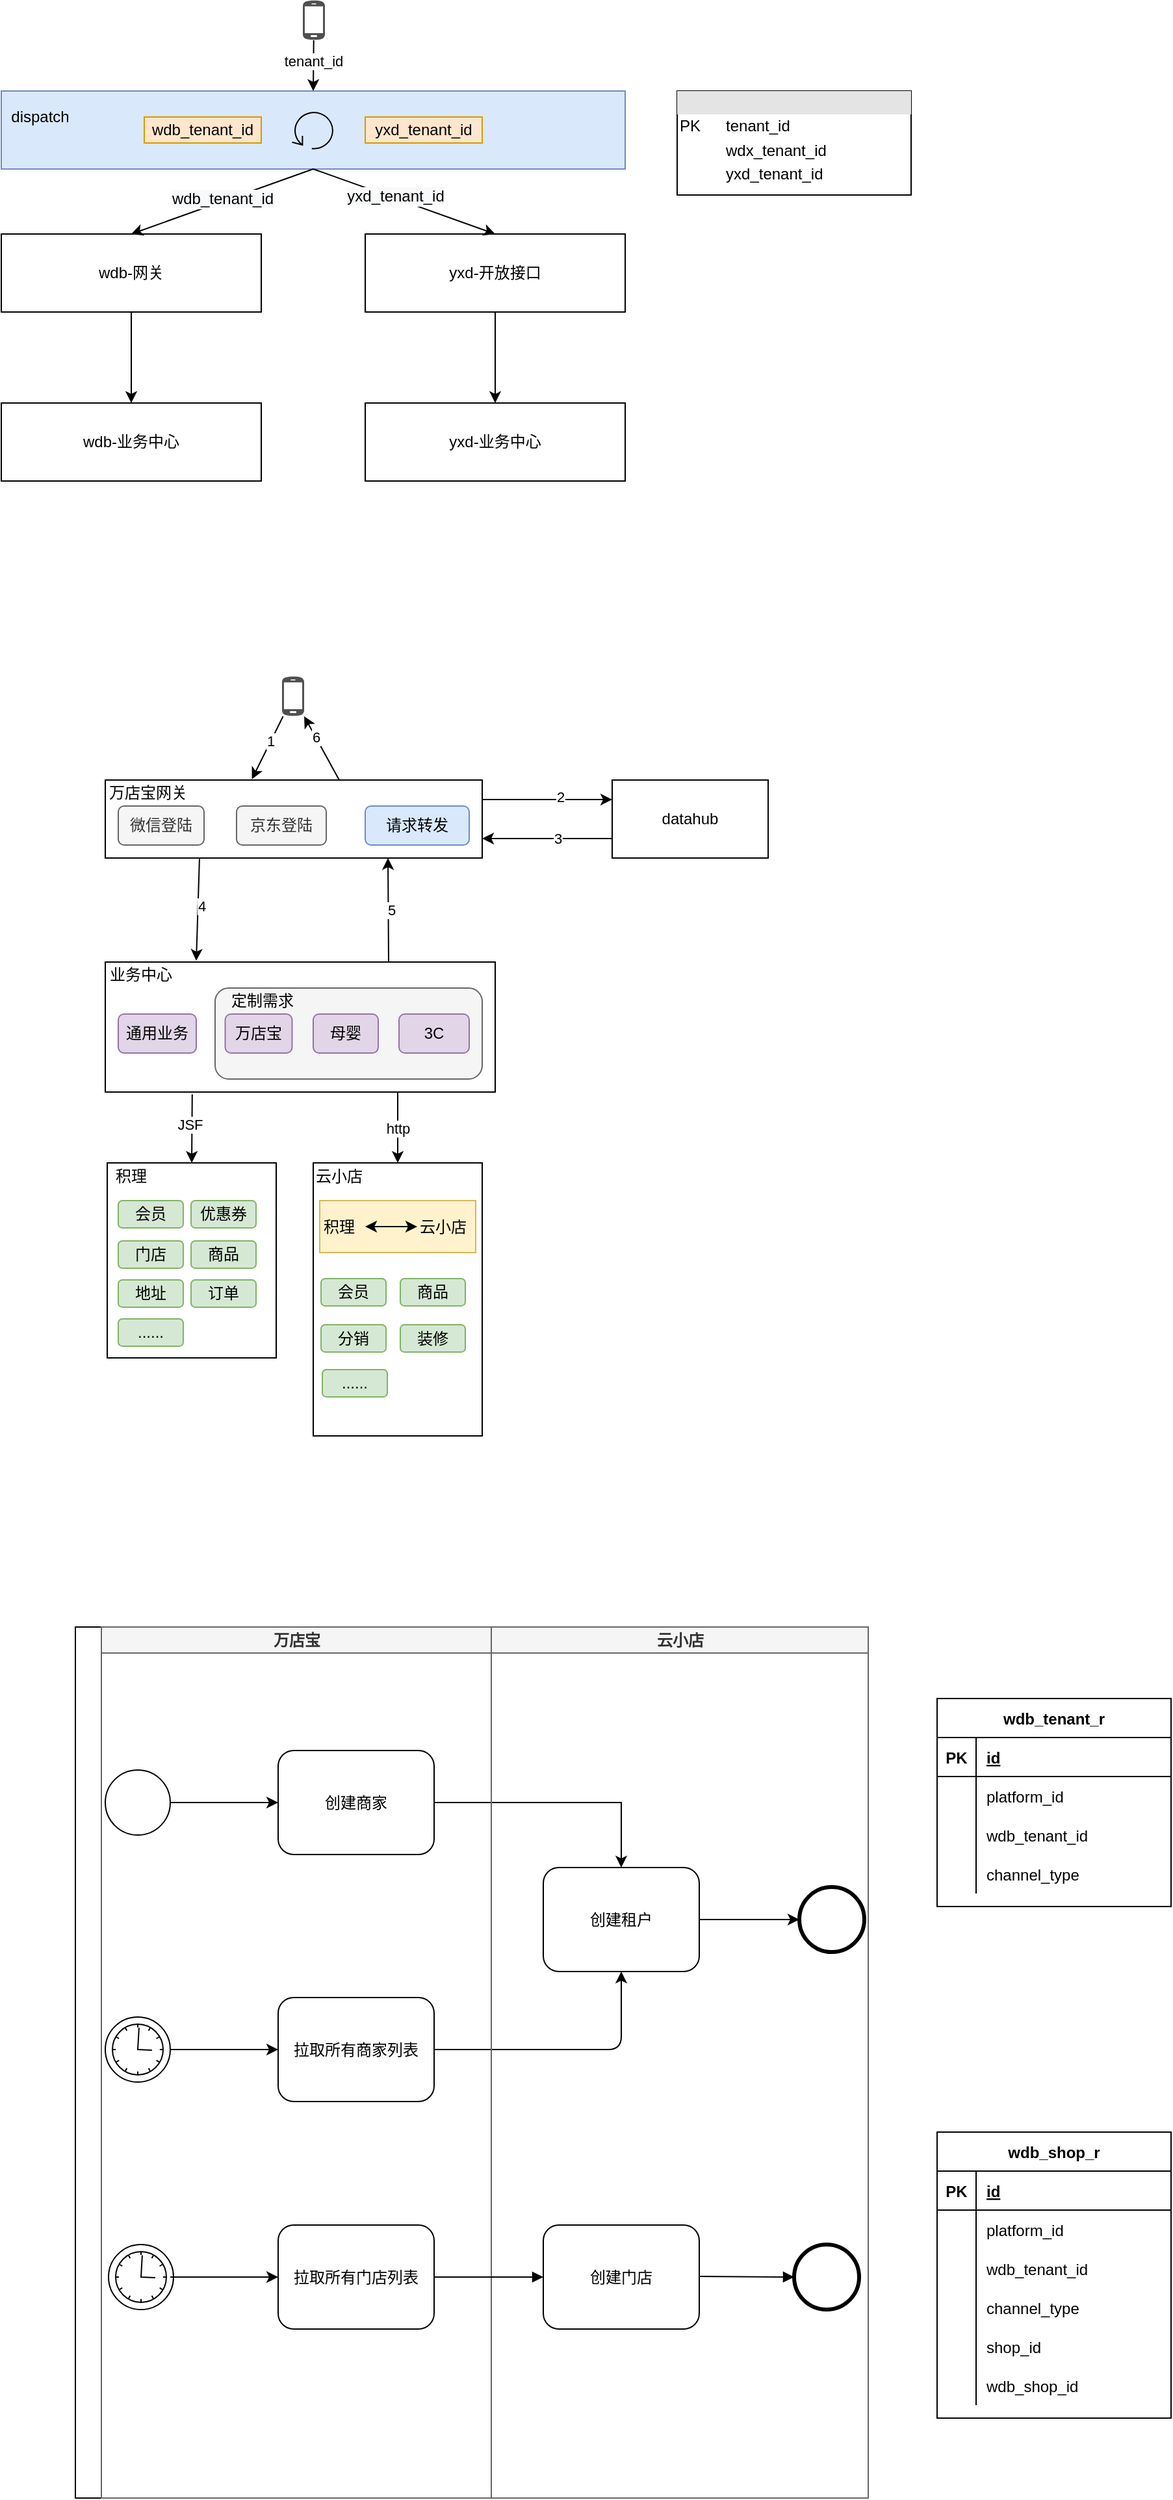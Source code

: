 <mxfile version="14.5.8" type="github">
  <diagram id="L7T1MbWQGTf25k8NJwNz" name="Page-1">
    <mxGraphModel dx="1186" dy="677" grid="1" gridSize="10" guides="1" tooltips="1" connect="1" arrows="1" fold="1" page="1" pageScale="1" pageWidth="827" pageHeight="1169" math="0" shadow="0">
      <root>
        <mxCell id="0" />
        <mxCell id="1" parent="0" />
        <mxCell id="DZX4JbNncJ1b7HLnPG4--37" value="" style="rounded=0;whiteSpace=wrap;html=1;" parent="1" vertex="1">
          <mxGeometry x="240" y="920" width="300" height="100" as="geometry" />
        </mxCell>
        <mxCell id="DZX4JbNncJ1b7HLnPG4--77" value="" style="rounded=1;whiteSpace=wrap;html=1;fillColor=#f5f5f5;strokeColor=#666666;fontColor=#333333;" parent="1" vertex="1">
          <mxGeometry x="324.5" y="940" width="205.5" height="70" as="geometry" />
        </mxCell>
        <mxCell id="DZX4JbNncJ1b7HLnPG4--1" value="" style="rounded=0;whiteSpace=wrap;html=1;fillColor=#dae8fc;strokeColor=#6c8ebf;" parent="1" vertex="1">
          <mxGeometry x="160" y="250" width="480" height="60" as="geometry" />
        </mxCell>
        <mxCell id="DZX4JbNncJ1b7HLnPG4--2" value="wdb-网关" style="rounded=0;whiteSpace=wrap;html=1;" parent="1" vertex="1">
          <mxGeometry x="160" y="360" width="200" height="60" as="geometry" />
        </mxCell>
        <mxCell id="DZX4JbNncJ1b7HLnPG4--3" value="yxd-开放接口" style="rounded=0;whiteSpace=wrap;html=1;" parent="1" vertex="1">
          <mxGeometry x="440" y="360" width="200" height="60" as="geometry" />
        </mxCell>
        <mxCell id="DZX4JbNncJ1b7HLnPG4--4" value="" style="endArrow=classic;html=1;exitX=0.5;exitY=1;exitDx=0;exitDy=0;entryX=0.5;entryY=0;entryDx=0;entryDy=0;" parent="1" source="DZX4JbNncJ1b7HLnPG4--1" target="DZX4JbNncJ1b7HLnPG4--2" edge="1">
          <mxGeometry width="50" height="50" relative="1" as="geometry">
            <mxPoint x="390" y="460" as="sourcePoint" />
            <mxPoint x="440" y="410" as="targetPoint" />
          </mxGeometry>
        </mxCell>
        <mxCell id="DZX4JbNncJ1b7HLnPG4--21" value="&lt;span style=&quot;font-size: 12px ; background-color: rgb(248 , 249 , 250)&quot;&gt;wdb_tenant_id&lt;/span&gt;" style="edgeLabel;html=1;align=center;verticalAlign=middle;resizable=0;points=[];" parent="DZX4JbNncJ1b7HLnPG4--4" vertex="1" connectable="0">
          <mxGeometry x="-0.004" y="-2" relative="1" as="geometry">
            <mxPoint as="offset" />
          </mxGeometry>
        </mxCell>
        <mxCell id="DZX4JbNncJ1b7HLnPG4--5" value="" style="endArrow=classic;html=1;entryX=0.5;entryY=0;entryDx=0;entryDy=0;" parent="1" target="DZX4JbNncJ1b7HLnPG4--3" edge="1">
          <mxGeometry width="50" height="50" relative="1" as="geometry">
            <mxPoint x="400" y="310" as="sourcePoint" />
            <mxPoint x="440" y="410" as="targetPoint" />
          </mxGeometry>
        </mxCell>
        <mxCell id="DZX4JbNncJ1b7HLnPG4--22" value="&lt;span style=&quot;font-size: 12px ; background-color: rgb(248 , 249 , 250)&quot;&gt;yxd_tenant_id&lt;/span&gt;" style="edgeLabel;html=1;align=center;verticalAlign=middle;resizable=0;points=[];" parent="DZX4JbNncJ1b7HLnPG4--5" vertex="1" connectable="0">
          <mxGeometry x="-0.113" y="2" relative="1" as="geometry">
            <mxPoint as="offset" />
          </mxGeometry>
        </mxCell>
        <mxCell id="DZX4JbNncJ1b7HLnPG4--6" value="wdb-业务中心" style="rounded=0;whiteSpace=wrap;html=1;" parent="1" vertex="1">
          <mxGeometry x="160" y="490" width="200" height="60" as="geometry" />
        </mxCell>
        <mxCell id="DZX4JbNncJ1b7HLnPG4--7" value="yxd-业务中心" style="rounded=0;whiteSpace=wrap;html=1;" parent="1" vertex="1">
          <mxGeometry x="440" y="490" width="200" height="60" as="geometry" />
        </mxCell>
        <mxCell id="DZX4JbNncJ1b7HLnPG4--8" value="" style="endArrow=classic;html=1;exitX=0.5;exitY=1;exitDx=0;exitDy=0;entryX=0.5;entryY=0;entryDx=0;entryDy=0;" parent="1" source="DZX4JbNncJ1b7HLnPG4--2" target="DZX4JbNncJ1b7HLnPG4--6" edge="1">
          <mxGeometry width="50" height="50" relative="1" as="geometry">
            <mxPoint x="230" y="470" as="sourcePoint" />
            <mxPoint x="280" y="420" as="targetPoint" />
          </mxGeometry>
        </mxCell>
        <mxCell id="DZX4JbNncJ1b7HLnPG4--10" value="" style="endArrow=classic;html=1;exitX=0.5;exitY=1;exitDx=0;exitDy=0;entryX=0.5;entryY=0;entryDx=0;entryDy=0;" parent="1" source="DZX4JbNncJ1b7HLnPG4--3" target="DZX4JbNncJ1b7HLnPG4--7" edge="1">
          <mxGeometry width="50" height="50" relative="1" as="geometry">
            <mxPoint x="540" y="440" as="sourcePoint" />
            <mxPoint x="420" y="460" as="targetPoint" />
          </mxGeometry>
        </mxCell>
        <mxCell id="DZX4JbNncJ1b7HLnPG4--11" value="" style="pointerEvents=1;shadow=0;dashed=0;html=1;strokeColor=none;fillColor=#505050;labelPosition=center;verticalLabelPosition=bottom;verticalAlign=top;outlineConnect=0;align=center;shape=mxgraph.office.devices.cell_phone_android_proportional;" parent="1" vertex="1">
          <mxGeometry x="392" y="180" width="17" height="31" as="geometry" />
        </mxCell>
        <mxCell id="DZX4JbNncJ1b7HLnPG4--12" value="" style="endArrow=classic;html=1;entryX=0.5;entryY=0;entryDx=0;entryDy=0;" parent="1" source="DZX4JbNncJ1b7HLnPG4--11" target="DZX4JbNncJ1b7HLnPG4--1" edge="1">
          <mxGeometry width="50" height="50" relative="1" as="geometry">
            <mxPoint x="400" y="250" as="sourcePoint" />
            <mxPoint x="450" y="200" as="targetPoint" />
          </mxGeometry>
        </mxCell>
        <mxCell id="DZX4JbNncJ1b7HLnPG4--13" value="tenant_id" style="edgeLabel;html=1;align=center;verticalAlign=middle;resizable=0;points=[];" parent="DZX4JbNncJ1b7HLnPG4--12" vertex="1" connectable="0">
          <mxGeometry x="-0.179" relative="1" as="geometry">
            <mxPoint as="offset" />
          </mxGeometry>
        </mxCell>
        <mxCell id="DZX4JbNncJ1b7HLnPG4--15" value="dispatch" style="text;html=1;strokeColor=none;fillColor=none;align=center;verticalAlign=middle;whiteSpace=wrap;rounded=0;" parent="1" vertex="1">
          <mxGeometry x="170" y="260" width="40" height="20" as="geometry" />
        </mxCell>
        <mxCell id="DZX4JbNncJ1b7HLnPG4--18" value="" style="shape=mxgraph.bpmn.loop;html=1;outlineConnect=0;" parent="1" vertex="1">
          <mxGeometry x="383.75" y="265" width="32.5" height="30" as="geometry" />
        </mxCell>
        <mxCell id="DZX4JbNncJ1b7HLnPG4--19" value="wdb_tenant_id" style="text;html=1;strokeColor=#d79b00;fillColor=#ffe6cc;align=center;verticalAlign=middle;whiteSpace=wrap;rounded=0;" parent="1" vertex="1">
          <mxGeometry x="270" y="270" width="90" height="20" as="geometry" />
        </mxCell>
        <mxCell id="DZX4JbNncJ1b7HLnPG4--20" value="yxd_tenant_id" style="text;html=1;strokeColor=#d79b00;fillColor=#ffe6cc;align=center;verticalAlign=middle;whiteSpace=wrap;rounded=0;" parent="1" vertex="1">
          <mxGeometry x="440" y="270" width="90" height="20" as="geometry" />
        </mxCell>
        <mxCell id="DZX4JbNncJ1b7HLnPG4--23" value="&lt;div style=&quot;box-sizing: border-box ; width: 100% ; background: #e4e4e4 ; padding: 2px&quot;&gt;&lt;br&gt;&lt;/div&gt;&lt;table style=&quot;width: 100% ; font-size: 1em&quot; cellpadding=&quot;2&quot; cellspacing=&quot;0&quot;&gt;&lt;tbody&gt;&lt;tr&gt;&lt;td&gt;PK&lt;/td&gt;&lt;td&gt;tenant_id&lt;/td&gt;&lt;/tr&gt;&lt;tr&gt;&lt;td&gt;&lt;br&gt;&lt;/td&gt;&lt;td&gt;wdx_tenant_id&lt;/td&gt;&lt;/tr&gt;&lt;tr&gt;&lt;td&gt;&lt;/td&gt;&lt;td&gt;yxd_tenant_id&lt;/td&gt;&lt;/tr&gt;&lt;/tbody&gt;&lt;/table&gt;" style="verticalAlign=top;align=left;overflow=fill;html=1;" parent="1" vertex="1">
          <mxGeometry x="680" y="250" width="180" height="80" as="geometry" />
        </mxCell>
        <mxCell id="DZX4JbNncJ1b7HLnPG4--24" value="" style="pointerEvents=1;shadow=0;dashed=0;html=1;strokeColor=none;fillColor=#505050;labelPosition=center;verticalLabelPosition=bottom;verticalAlign=top;outlineConnect=0;align=center;shape=mxgraph.office.devices.cell_phone_android_proportional;" parent="1" vertex="1">
          <mxGeometry x="376" y="700" width="17" height="31" as="geometry" />
        </mxCell>
        <mxCell id="DZX4JbNncJ1b7HLnPG4--25" value="" style="rounded=0;whiteSpace=wrap;html=1;" parent="1" vertex="1">
          <mxGeometry x="240" y="780" width="290" height="60" as="geometry" />
        </mxCell>
        <mxCell id="DZX4JbNncJ1b7HLnPG4--26" value="万店宝网关" style="text;html=1;strokeColor=none;fillColor=none;align=center;verticalAlign=middle;whiteSpace=wrap;rounded=0;" parent="1" vertex="1">
          <mxGeometry x="240" y="780" width="66" height="20" as="geometry" />
        </mxCell>
        <mxCell id="DZX4JbNncJ1b7HLnPG4--27" value="微信登陆" style="rounded=1;whiteSpace=wrap;html=1;fillColor=#f5f5f5;strokeColor=#666666;fontColor=#333333;" parent="1" vertex="1">
          <mxGeometry x="250" y="800" width="66" height="30" as="geometry" />
        </mxCell>
        <mxCell id="DZX4JbNncJ1b7HLnPG4--28" value="京东登陆" style="rounded=1;whiteSpace=wrap;html=1;fillColor=#f5f5f5;strokeColor=#666666;fontColor=#333333;" parent="1" vertex="1">
          <mxGeometry x="341" y="800" width="69" height="30" as="geometry" />
        </mxCell>
        <mxCell id="DZX4JbNncJ1b7HLnPG4--29" value="请求转发" style="rounded=1;whiteSpace=wrap;html=1;fillColor=#dae8fc;strokeColor=#6c8ebf;" parent="1" vertex="1">
          <mxGeometry x="440" y="800" width="80" height="30" as="geometry" />
        </mxCell>
        <mxCell id="DZX4JbNncJ1b7HLnPG4--30" value="datahub" style="rounded=0;whiteSpace=wrap;html=1;" parent="1" vertex="1">
          <mxGeometry x="630" y="780" width="120" height="60" as="geometry" />
        </mxCell>
        <mxCell id="DZX4JbNncJ1b7HLnPG4--31" value="" style="endArrow=classic;html=1;exitX=1;exitY=0.25;exitDx=0;exitDy=0;entryX=0;entryY=0.25;entryDx=0;entryDy=0;" parent="1" source="DZX4JbNncJ1b7HLnPG4--25" target="DZX4JbNncJ1b7HLnPG4--30" edge="1">
          <mxGeometry width="50" height="50" relative="1" as="geometry">
            <mxPoint x="530" y="840" as="sourcePoint" />
            <mxPoint x="580" y="790" as="targetPoint" />
          </mxGeometry>
        </mxCell>
        <mxCell id="DZX4JbNncJ1b7HLnPG4--35" value="2" style="edgeLabel;html=1;align=center;verticalAlign=middle;resizable=0;points=[];" parent="DZX4JbNncJ1b7HLnPG4--31" vertex="1" connectable="0">
          <mxGeometry x="0.19" y="2" relative="1" as="geometry">
            <mxPoint as="offset" />
          </mxGeometry>
        </mxCell>
        <mxCell id="DZX4JbNncJ1b7HLnPG4--32" value="" style="endArrow=classic;html=1;exitX=0;exitY=0.75;exitDx=0;exitDy=0;entryX=1;entryY=0.75;entryDx=0;entryDy=0;" parent="1" source="DZX4JbNncJ1b7HLnPG4--30" target="DZX4JbNncJ1b7HLnPG4--25" edge="1">
          <mxGeometry width="50" height="50" relative="1" as="geometry">
            <mxPoint x="540" y="900" as="sourcePoint" />
            <mxPoint x="590" y="850" as="targetPoint" />
          </mxGeometry>
        </mxCell>
        <mxCell id="DZX4JbNncJ1b7HLnPG4--36" value="3" style="edgeLabel;html=1;align=center;verticalAlign=middle;resizable=0;points=[];" parent="DZX4JbNncJ1b7HLnPG4--32" vertex="1" connectable="0">
          <mxGeometry x="-0.157" relative="1" as="geometry">
            <mxPoint as="offset" />
          </mxGeometry>
        </mxCell>
        <mxCell id="DZX4JbNncJ1b7HLnPG4--33" value="" style="endArrow=classic;html=1;entryX=0.389;entryY=-0.011;entryDx=0;entryDy=0;entryPerimeter=0;" parent="1" source="DZX4JbNncJ1b7HLnPG4--24" target="DZX4JbNncJ1b7HLnPG4--25" edge="1">
          <mxGeometry width="50" height="50" relative="1" as="geometry">
            <mxPoint x="400" y="740" as="sourcePoint" />
            <mxPoint x="500" y="800" as="targetPoint" />
          </mxGeometry>
        </mxCell>
        <mxCell id="DZX4JbNncJ1b7HLnPG4--34" value="1" style="edgeLabel;html=1;align=center;verticalAlign=middle;resizable=0;points=[];" parent="DZX4JbNncJ1b7HLnPG4--33" vertex="1" connectable="0">
          <mxGeometry x="-0.218" y="-1" relative="1" as="geometry">
            <mxPoint as="offset" />
          </mxGeometry>
        </mxCell>
        <mxCell id="DZX4JbNncJ1b7HLnPG4--38" value="业务中心" style="text;html=1;strokeColor=none;fillColor=none;align=center;verticalAlign=middle;whiteSpace=wrap;rounded=0;" parent="1" vertex="1">
          <mxGeometry x="235" y="920" width="65" height="20" as="geometry" />
        </mxCell>
        <mxCell id="DZX4JbNncJ1b7HLnPG4--40" value="" style="endArrow=classic;html=1;entryX=0.75;entryY=1;entryDx=0;entryDy=0;" parent="1" target="DZX4JbNncJ1b7HLnPG4--25" edge="1">
          <mxGeometry width="50" height="50" relative="1" as="geometry">
            <mxPoint x="458" y="920" as="sourcePoint" />
            <mxPoint x="451" y="840" as="targetPoint" />
          </mxGeometry>
        </mxCell>
        <mxCell id="DZX4JbNncJ1b7HLnPG4--43" value="5" style="edgeLabel;html=1;align=center;verticalAlign=middle;resizable=0;points=[];" parent="DZX4JbNncJ1b7HLnPG4--40" vertex="1" connectable="0">
          <mxGeometry x="-0.004" y="-2" relative="1" as="geometry">
            <mxPoint as="offset" />
          </mxGeometry>
        </mxCell>
        <mxCell id="DZX4JbNncJ1b7HLnPG4--41" value="" style="endArrow=classic;html=1;exitX=0.25;exitY=1;exitDx=0;exitDy=0;" parent="1" source="DZX4JbNncJ1b7HLnPG4--25" edge="1">
          <mxGeometry width="50" height="50" relative="1" as="geometry">
            <mxPoint x="300" y="900" as="sourcePoint" />
            <mxPoint x="310" y="919" as="targetPoint" />
          </mxGeometry>
        </mxCell>
        <mxCell id="DZX4JbNncJ1b7HLnPG4--42" value="4" style="edgeLabel;html=1;align=center;verticalAlign=middle;resizable=0;points=[];" parent="DZX4JbNncJ1b7HLnPG4--41" vertex="1" connectable="0">
          <mxGeometry x="-0.058" y="2" relative="1" as="geometry">
            <mxPoint as="offset" />
          </mxGeometry>
        </mxCell>
        <mxCell id="DZX4JbNncJ1b7HLnPG4--44" value="" style="endArrow=classic;html=1;" parent="1" target="DZX4JbNncJ1b7HLnPG4--24" edge="1">
          <mxGeometry width="50" height="50" relative="1" as="geometry">
            <mxPoint x="420" y="780" as="sourcePoint" />
            <mxPoint x="500" y="920" as="targetPoint" />
          </mxGeometry>
        </mxCell>
        <mxCell id="DZX4JbNncJ1b7HLnPG4--45" value="6" style="edgeLabel;html=1;align=center;verticalAlign=middle;resizable=0;points=[];" parent="DZX4JbNncJ1b7HLnPG4--44" vertex="1" connectable="0">
          <mxGeometry x="0.362" y="1" relative="1" as="geometry">
            <mxPoint x="1" as="offset" />
          </mxGeometry>
        </mxCell>
        <mxCell id="DZX4JbNncJ1b7HLnPG4--47" value="" style="rounded=0;whiteSpace=wrap;html=1;" parent="1" vertex="1">
          <mxGeometry x="241.5" y="1074.5" width="130" height="150" as="geometry" />
        </mxCell>
        <mxCell id="DZX4JbNncJ1b7HLnPG4--48" value="积理" style="text;html=1;strokeColor=none;fillColor=none;align=center;verticalAlign=middle;whiteSpace=wrap;rounded=0;" parent="1" vertex="1">
          <mxGeometry x="240" y="1074.5" width="40" height="20" as="geometry" />
        </mxCell>
        <mxCell id="DZX4JbNncJ1b7HLnPG4--49" value="会员" style="rounded=1;whiteSpace=wrap;html=1;fillColor=#d5e8d4;strokeColor=#82b366;" parent="1" vertex="1">
          <mxGeometry x="250" y="1103.5" width="50" height="21" as="geometry" />
        </mxCell>
        <mxCell id="DZX4JbNncJ1b7HLnPG4--50" value="优惠券" style="rounded=1;whiteSpace=wrap;html=1;fillColor=#d5e8d4;strokeColor=#82b366;" parent="1" vertex="1">
          <mxGeometry x="306" y="1103.5" width="50" height="21" as="geometry" />
        </mxCell>
        <mxCell id="DZX4JbNncJ1b7HLnPG4--51" value="门店" style="rounded=1;whiteSpace=wrap;html=1;fillColor=#d5e8d4;strokeColor=#82b366;" parent="1" vertex="1">
          <mxGeometry x="250" y="1134.5" width="50" height="21" as="geometry" />
        </mxCell>
        <mxCell id="DZX4JbNncJ1b7HLnPG4--52" value="商品" style="rounded=1;whiteSpace=wrap;html=1;fillColor=#d5e8d4;strokeColor=#82b366;" parent="1" vertex="1">
          <mxGeometry x="306" y="1134.5" width="50" height="21" as="geometry" />
        </mxCell>
        <mxCell id="DZX4JbNncJ1b7HLnPG4--53" value="地址" style="rounded=1;whiteSpace=wrap;html=1;fillColor=#d5e8d4;strokeColor=#82b366;" parent="1" vertex="1">
          <mxGeometry x="250" y="1164.5" width="50" height="21" as="geometry" />
        </mxCell>
        <mxCell id="DZX4JbNncJ1b7HLnPG4--54" value="订单" style="rounded=1;whiteSpace=wrap;html=1;fillColor=#d5e8d4;strokeColor=#82b366;" parent="1" vertex="1">
          <mxGeometry x="306" y="1164.5" width="50" height="21" as="geometry" />
        </mxCell>
        <mxCell id="DZX4JbNncJ1b7HLnPG4--55" value="......" style="rounded=1;whiteSpace=wrap;html=1;fillColor=#d5e8d4;strokeColor=#82b366;" parent="1" vertex="1">
          <mxGeometry x="250" y="1194.5" width="50" height="21" as="geometry" />
        </mxCell>
        <mxCell id="DZX4JbNncJ1b7HLnPG4--56" value="" style="rounded=0;whiteSpace=wrap;html=1;" parent="1" vertex="1">
          <mxGeometry x="400" y="1074.5" width="130" height="210" as="geometry" />
        </mxCell>
        <mxCell id="DZX4JbNncJ1b7HLnPG4--57" value="云小店" style="text;html=1;strokeColor=none;fillColor=none;align=center;verticalAlign=middle;whiteSpace=wrap;rounded=0;" parent="1" vertex="1">
          <mxGeometry x="400" y="1074.5" width="40" height="20" as="geometry" />
        </mxCell>
        <mxCell id="DZX4JbNncJ1b7HLnPG4--58" value="会员" style="rounded=1;whiteSpace=wrap;html=1;fillColor=#d5e8d4;strokeColor=#82b366;" parent="1" vertex="1">
          <mxGeometry x="406" y="1163.5" width="50" height="21" as="geometry" />
        </mxCell>
        <mxCell id="DZX4JbNncJ1b7HLnPG4--59" value="商品" style="rounded=1;whiteSpace=wrap;html=1;fillColor=#d5e8d4;strokeColor=#82b366;" parent="1" vertex="1">
          <mxGeometry x="467" y="1163.5" width="50" height="21" as="geometry" />
        </mxCell>
        <mxCell id="DZX4JbNncJ1b7HLnPG4--60" value="分销" style="rounded=1;whiteSpace=wrap;html=1;fillColor=#d5e8d4;strokeColor=#82b366;" parent="1" vertex="1">
          <mxGeometry x="406" y="1199" width="50" height="21" as="geometry" />
        </mxCell>
        <mxCell id="DZX4JbNncJ1b7HLnPG4--61" value="装修" style="rounded=1;whiteSpace=wrap;html=1;fillColor=#d5e8d4;strokeColor=#82b366;" parent="1" vertex="1">
          <mxGeometry x="467" y="1199" width="50" height="21" as="geometry" />
        </mxCell>
        <mxCell id="DZX4JbNncJ1b7HLnPG4--62" value="......" style="rounded=1;whiteSpace=wrap;html=1;fillColor=#d5e8d4;strokeColor=#82b366;" parent="1" vertex="1">
          <mxGeometry x="407" y="1233.5" width="50" height="21" as="geometry" />
        </mxCell>
        <mxCell id="DZX4JbNncJ1b7HLnPG4--64" value="" style="rounded=0;whiteSpace=wrap;html=1;fillColor=#fff2cc;strokeColor=#d6b656;" parent="1" vertex="1">
          <mxGeometry x="405" y="1103.5" width="120" height="40" as="geometry" />
        </mxCell>
        <mxCell id="DZX4JbNncJ1b7HLnPG4--66" value="积理" style="text;html=1;strokeColor=none;fillColor=none;align=center;verticalAlign=middle;whiteSpace=wrap;rounded=0;" parent="1" vertex="1">
          <mxGeometry x="400" y="1113.5" width="40" height="20" as="geometry" />
        </mxCell>
        <mxCell id="DZX4JbNncJ1b7HLnPG4--67" value="云小店" style="text;html=1;strokeColor=none;fillColor=none;align=center;verticalAlign=middle;whiteSpace=wrap;rounded=0;" parent="1" vertex="1">
          <mxGeometry x="480" y="1113.5" width="40" height="20" as="geometry" />
        </mxCell>
        <mxCell id="DZX4JbNncJ1b7HLnPG4--68" value="" style="endArrow=classic;startArrow=classic;html=1;exitX=1;exitY=0.5;exitDx=0;exitDy=0;entryX=0;entryY=0.5;entryDx=0;entryDy=0;" parent="1" source="DZX4JbNncJ1b7HLnPG4--66" target="DZX4JbNncJ1b7HLnPG4--67" edge="1">
          <mxGeometry width="50" height="50" relative="1" as="geometry">
            <mxPoint x="450" y="1103.5" as="sourcePoint" />
            <mxPoint x="500" y="1053.5" as="targetPoint" />
          </mxGeometry>
        </mxCell>
        <mxCell id="DZX4JbNncJ1b7HLnPG4--69" style="edgeStyle=orthogonalEdgeStyle;rounded=0;orthogonalLoop=1;jettySize=auto;html=1;exitX=0.5;exitY=1;exitDx=0;exitDy=0;" parent="1" edge="1">
          <mxGeometry relative="1" as="geometry">
            <mxPoint x="462" y="1406" as="sourcePoint" />
            <mxPoint x="462" y="1406" as="targetPoint" />
          </mxGeometry>
        </mxCell>
        <mxCell id="DZX4JbNncJ1b7HLnPG4--72" value="万店宝" style="rounded=1;whiteSpace=wrap;html=1;fillColor=#e1d5e7;strokeColor=#9673a6;" parent="1" vertex="1">
          <mxGeometry x="332.25" y="960" width="51.5" height="30" as="geometry" />
        </mxCell>
        <mxCell id="DZX4JbNncJ1b7HLnPG4--73" value="母婴" style="rounded=1;whiteSpace=wrap;html=1;fillColor=#e1d5e7;strokeColor=#9673a6;" parent="1" vertex="1">
          <mxGeometry x="400" y="960" width="50" height="30" as="geometry" />
        </mxCell>
        <mxCell id="DZX4JbNncJ1b7HLnPG4--74" value="3C" style="rounded=1;whiteSpace=wrap;html=1;fillColor=#e1d5e7;strokeColor=#9673a6;" parent="1" vertex="1">
          <mxGeometry x="466" y="960" width="54" height="30" as="geometry" />
        </mxCell>
        <mxCell id="DZX4JbNncJ1b7HLnPG4--76" value="通用业务" style="rounded=1;whiteSpace=wrap;html=1;fillColor=#e1d5e7;strokeColor=#9673a6;" parent="1" vertex="1">
          <mxGeometry x="250" y="960" width="60" height="30" as="geometry" />
        </mxCell>
        <mxCell id="DZX4JbNncJ1b7HLnPG4--78" value="定制需求" style="text;html=1;strokeColor=none;fillColor=none;align=center;verticalAlign=middle;whiteSpace=wrap;rounded=0;" parent="1" vertex="1">
          <mxGeometry x="332" y="940" width="58" height="20" as="geometry" />
        </mxCell>
        <mxCell id="DZX4JbNncJ1b7HLnPG4--79" value="http" style="endArrow=classic;html=1;entryX=0.5;entryY=0;entryDx=0;entryDy=0;exitX=0.75;exitY=1;exitDx=0;exitDy=0;" parent="1" source="DZX4JbNncJ1b7HLnPG4--37" target="DZX4JbNncJ1b7HLnPG4--56" edge="1">
          <mxGeometry width="50" height="50" relative="1" as="geometry">
            <mxPoint x="460" y="1020" as="sourcePoint" />
            <mxPoint x="510" y="970" as="targetPoint" />
          </mxGeometry>
        </mxCell>
        <mxCell id="DZX4JbNncJ1b7HLnPG4--81" value="" style="endArrow=classic;html=1;exitX=0.223;exitY=1.018;exitDx=0;exitDy=0;entryX=0.5;entryY=0;entryDx=0;entryDy=0;exitPerimeter=0;" parent="1" source="DZX4JbNncJ1b7HLnPG4--37" target="DZX4JbNncJ1b7HLnPG4--47" edge="1">
          <mxGeometry width="50" height="50" relative="1" as="geometry">
            <mxPoint x="450" y="1020" as="sourcePoint" />
            <mxPoint x="500" y="970" as="targetPoint" />
          </mxGeometry>
        </mxCell>
        <mxCell id="DZX4JbNncJ1b7HLnPG4--82" value="JSF" style="edgeLabel;html=1;align=center;verticalAlign=middle;resizable=0;points=[];" parent="DZX4JbNncJ1b7HLnPG4--81" vertex="1" connectable="0">
          <mxGeometry x="-0.144" y="-2" relative="1" as="geometry">
            <mxPoint as="offset" />
          </mxGeometry>
        </mxCell>
        <mxCell id="A1JjplbAdpANIGvr6vEd-3" value="" style="edgeStyle=orthogonalEdgeStyle;rounded=0;orthogonalLoop=1;jettySize=auto;html=1;" edge="1" parent="1" source="A1JjplbAdpANIGvr6vEd-1" target="A1JjplbAdpANIGvr6vEd-2">
          <mxGeometry relative="1" as="geometry" />
        </mxCell>
        <mxCell id="A1JjplbAdpANIGvr6vEd-1" value="" style="shape=mxgraph.bpmn.shape;html=1;verticalLabelPosition=bottom;labelBackgroundColor=#ffffff;verticalAlign=top;align=center;perimeter=ellipsePerimeter;outlineConnect=0;outline=standard;symbol=general;" vertex="1" parent="1">
          <mxGeometry x="240" y="1541.5" width="50" height="50" as="geometry" />
        </mxCell>
        <mxCell id="A1JjplbAdpANIGvr6vEd-5" value="" style="edgeStyle=orthogonalEdgeStyle;rounded=0;orthogonalLoop=1;jettySize=auto;html=1;" edge="1" parent="1" source="A1JjplbAdpANIGvr6vEd-2" target="A1JjplbAdpANIGvr6vEd-4">
          <mxGeometry relative="1" as="geometry" />
        </mxCell>
        <mxCell id="A1JjplbAdpANIGvr6vEd-2" value="创建商家" style="shape=ext;rounded=1;html=1;whiteSpace=wrap;" vertex="1" parent="1">
          <mxGeometry x="373" y="1526.5" width="120" height="80" as="geometry" />
        </mxCell>
        <mxCell id="A1JjplbAdpANIGvr6vEd-7" value="" style="edgeStyle=orthogonalEdgeStyle;rounded=0;orthogonalLoop=1;jettySize=auto;html=1;" edge="1" parent="1" source="A1JjplbAdpANIGvr6vEd-4" target="A1JjplbAdpANIGvr6vEd-6">
          <mxGeometry relative="1" as="geometry" />
        </mxCell>
        <mxCell id="A1JjplbAdpANIGvr6vEd-4" value="创建租户" style="shape=ext;rounded=1;html=1;whiteSpace=wrap;" vertex="1" parent="1">
          <mxGeometry x="577" y="1616.5" width="120" height="80" as="geometry" />
        </mxCell>
        <mxCell id="A1JjplbAdpANIGvr6vEd-6" value="" style="shape=mxgraph.bpmn.shape;html=1;verticalLabelPosition=bottom;labelBackgroundColor=#ffffff;verticalAlign=top;align=center;perimeter=ellipsePerimeter;outlineConnect=0;outline=end;symbol=general;" vertex="1" parent="1">
          <mxGeometry x="774" y="1631.5" width="50" height="50" as="geometry" />
        </mxCell>
        <mxCell id="A1JjplbAdpANIGvr6vEd-12" value="" style="edgeStyle=orthogonalEdgeStyle;rounded=0;orthogonalLoop=1;jettySize=auto;html=1;" edge="1" parent="1" source="A1JjplbAdpANIGvr6vEd-8" target="A1JjplbAdpANIGvr6vEd-11">
          <mxGeometry relative="1" as="geometry" />
        </mxCell>
        <mxCell id="A1JjplbAdpANIGvr6vEd-8" value="" style="shape=mxgraph.bpmn.shape;html=1;verticalLabelPosition=bottom;labelBackgroundColor=#ffffff;verticalAlign=top;align=center;perimeter=ellipsePerimeter;outlineConnect=0;outline=standard;symbol=timer;" vertex="1" parent="1">
          <mxGeometry x="240" y="1731.5" width="50" height="50" as="geometry" />
        </mxCell>
        <mxCell id="A1JjplbAdpANIGvr6vEd-11" value="拉取所有商家列表" style="shape=ext;rounded=1;html=1;whiteSpace=wrap;" vertex="1" parent="1">
          <mxGeometry x="373" y="1716.5" width="120" height="80" as="geometry" />
        </mxCell>
        <mxCell id="A1JjplbAdpANIGvr6vEd-14" value="" style="endArrow=classic;html=1;exitX=1;exitY=0.5;exitDx=0;exitDy=0;entryX=0.5;entryY=1;entryDx=0;entryDy=0;" edge="1" parent="1" source="A1JjplbAdpANIGvr6vEd-11" target="A1JjplbAdpANIGvr6vEd-4">
          <mxGeometry width="50" height="50" relative="1" as="geometry">
            <mxPoint x="547" y="1651.5" as="sourcePoint" />
            <mxPoint x="597" y="1601.5" as="targetPoint" />
            <Array as="points">
              <mxPoint x="637" y="1756.5" />
            </Array>
          </mxGeometry>
        </mxCell>
        <mxCell id="A1JjplbAdpANIGvr6vEd-19" value="" style="swimlane;html=1;childLayout=stackLayout;resizeParent=1;resizeParentMax=0;startSize=20;horizontal=0;horizontalStack=1;" vertex="1" parent="1">
          <mxGeometry x="217" y="1431.5" width="610" height="670" as="geometry">
            <mxRectangle x="217" y="1431.5" width="50" height="40" as="alternateBounds" />
          </mxGeometry>
        </mxCell>
        <mxCell id="A1JjplbAdpANIGvr6vEd-20" value="万店宝" style="swimlane;html=1;startSize=20;fillColor=#f5f5f5;strokeColor=#666666;fontColor=#333333;" vertex="1" parent="A1JjplbAdpANIGvr6vEd-19">
          <mxGeometry x="20" width="300" height="670" as="geometry" />
        </mxCell>
        <mxCell id="A1JjplbAdpANIGvr6vEd-15" value="" style="shape=mxgraph.bpmn.shape;html=1;verticalLabelPosition=bottom;labelBackgroundColor=#ffffff;verticalAlign=top;align=center;perimeter=ellipsePerimeter;outlineConnect=0;outline=standard;symbol=timer;" vertex="1" parent="A1JjplbAdpANIGvr6vEd-20">
          <mxGeometry x="5.5" y="475" width="50" height="50" as="geometry" />
        </mxCell>
        <mxCell id="A1JjplbAdpANIGvr6vEd-22" value="云小店" style="swimlane;html=1;startSize=20;fillColor=#f5f5f5;strokeColor=#666666;fontColor=#333333;" vertex="1" parent="A1JjplbAdpANIGvr6vEd-19">
          <mxGeometry x="320" width="290" height="670" as="geometry">
            <mxRectangle x="320" width="30" height="480" as="alternateBounds" />
          </mxGeometry>
        </mxCell>
        <mxCell id="A1JjplbAdpANIGvr6vEd-29" value="" style="shape=mxgraph.bpmn.shape;html=1;verticalLabelPosition=bottom;labelBackgroundColor=#ffffff;verticalAlign=top;align=center;perimeter=ellipsePerimeter;outlineConnect=0;outline=end;symbol=general;" vertex="1" parent="A1JjplbAdpANIGvr6vEd-22">
          <mxGeometry x="233" y="475" width="50" height="50" as="geometry" />
        </mxCell>
        <mxCell id="A1JjplbAdpANIGvr6vEd-17" value="" style="edgeStyle=orthogonalEdgeStyle;rounded=0;orthogonalLoop=1;jettySize=auto;html=1;" edge="1" parent="A1JjplbAdpANIGvr6vEd-22" target="A1JjplbAdpANIGvr6vEd-16">
          <mxGeometry relative="1" as="geometry">
            <mxPoint x="-247" y="500" as="sourcePoint" />
            <Array as="points">
              <mxPoint x="-197" y="500" />
              <mxPoint x="-197" y="500" />
            </Array>
          </mxGeometry>
        </mxCell>
        <mxCell id="A1JjplbAdpANIGvr6vEd-16" value="拉取所有门店列表" style="shape=ext;rounded=1;html=1;whiteSpace=wrap;" vertex="1" parent="A1JjplbAdpANIGvr6vEd-22">
          <mxGeometry x="-164" y="460" width="120" height="80" as="geometry" />
        </mxCell>
        <mxCell id="A1JjplbAdpANIGvr6vEd-18" value="创建门店" style="shape=ext;rounded=1;html=1;whiteSpace=wrap;" vertex="1" parent="A1JjplbAdpANIGvr6vEd-22">
          <mxGeometry x="40" y="460" width="120" height="80" as="geometry" />
        </mxCell>
        <mxCell id="A1JjplbAdpANIGvr6vEd-30" value="" style="endArrow=block;endFill=1;endSize=6;html=1;entryX=0;entryY=0.5;entryDx=0;entryDy=0;" edge="1" parent="A1JjplbAdpANIGvr6vEd-22" target="A1JjplbAdpANIGvr6vEd-29">
          <mxGeometry width="100" relative="1" as="geometry">
            <mxPoint x="160" y="499.5" as="sourcePoint" />
            <mxPoint x="243" y="500.5" as="targetPoint" />
          </mxGeometry>
        </mxCell>
        <mxCell id="A1JjplbAdpANIGvr6vEd-28" value="" style="endArrow=block;endFill=1;endSize=6;html=1;exitX=1;exitY=0.5;exitDx=0;exitDy=0;" edge="1" parent="A1JjplbAdpANIGvr6vEd-22" source="A1JjplbAdpANIGvr6vEd-16" target="A1JjplbAdpANIGvr6vEd-18">
          <mxGeometry width="100" relative="1" as="geometry">
            <mxPoint x="-10" y="405" as="sourcePoint" />
            <mxPoint x="90" y="405" as="targetPoint" />
          </mxGeometry>
        </mxCell>
        <mxCell id="A1JjplbAdpANIGvr6vEd-35" value="wdb_tenant_r" style="shape=table;startSize=30;container=1;collapsible=1;childLayout=tableLayout;fixedRows=1;rowLines=0;fontStyle=1;align=center;resizeLast=1;" vertex="1" parent="1">
          <mxGeometry x="880" y="1486.5" width="180" height="160" as="geometry" />
        </mxCell>
        <mxCell id="A1JjplbAdpANIGvr6vEd-36" value="" style="shape=partialRectangle;collapsible=0;dropTarget=0;pointerEvents=0;fillColor=none;top=0;left=0;bottom=1;right=0;points=[[0,0.5],[1,0.5]];portConstraint=eastwest;" vertex="1" parent="A1JjplbAdpANIGvr6vEd-35">
          <mxGeometry y="30" width="180" height="30" as="geometry" />
        </mxCell>
        <mxCell id="A1JjplbAdpANIGvr6vEd-37" value="PK" style="shape=partialRectangle;connectable=0;fillColor=none;top=0;left=0;bottom=0;right=0;fontStyle=1;overflow=hidden;" vertex="1" parent="A1JjplbAdpANIGvr6vEd-36">
          <mxGeometry width="30" height="30" as="geometry" />
        </mxCell>
        <mxCell id="A1JjplbAdpANIGvr6vEd-38" value="id" style="shape=partialRectangle;connectable=0;fillColor=none;top=0;left=0;bottom=0;right=0;align=left;spacingLeft=6;fontStyle=5;overflow=hidden;" vertex="1" parent="A1JjplbAdpANIGvr6vEd-36">
          <mxGeometry x="30" width="150" height="30" as="geometry" />
        </mxCell>
        <mxCell id="A1JjplbAdpANIGvr6vEd-39" value="" style="shape=partialRectangle;collapsible=0;dropTarget=0;pointerEvents=0;fillColor=none;top=0;left=0;bottom=0;right=0;points=[[0,0.5],[1,0.5]];portConstraint=eastwest;" vertex="1" parent="A1JjplbAdpANIGvr6vEd-35">
          <mxGeometry y="60" width="180" height="30" as="geometry" />
        </mxCell>
        <mxCell id="A1JjplbAdpANIGvr6vEd-40" value="" style="shape=partialRectangle;connectable=0;fillColor=none;top=0;left=0;bottom=0;right=0;editable=1;overflow=hidden;" vertex="1" parent="A1JjplbAdpANIGvr6vEd-39">
          <mxGeometry width="30" height="30" as="geometry" />
        </mxCell>
        <mxCell id="A1JjplbAdpANIGvr6vEd-41" value="platform_id" style="shape=partialRectangle;connectable=0;fillColor=none;top=0;left=0;bottom=0;right=0;align=left;spacingLeft=6;overflow=hidden;" vertex="1" parent="A1JjplbAdpANIGvr6vEd-39">
          <mxGeometry x="30" width="150" height="30" as="geometry" />
        </mxCell>
        <mxCell id="A1JjplbAdpANIGvr6vEd-42" value="" style="shape=partialRectangle;collapsible=0;dropTarget=0;pointerEvents=0;fillColor=none;top=0;left=0;bottom=0;right=0;points=[[0,0.5],[1,0.5]];portConstraint=eastwest;" vertex="1" parent="A1JjplbAdpANIGvr6vEd-35">
          <mxGeometry y="90" width="180" height="30" as="geometry" />
        </mxCell>
        <mxCell id="A1JjplbAdpANIGvr6vEd-43" value="" style="shape=partialRectangle;connectable=0;fillColor=none;top=0;left=0;bottom=0;right=0;editable=1;overflow=hidden;" vertex="1" parent="A1JjplbAdpANIGvr6vEd-42">
          <mxGeometry width="30" height="30" as="geometry" />
        </mxCell>
        <mxCell id="A1JjplbAdpANIGvr6vEd-44" value="wdb_tenant_id" style="shape=partialRectangle;connectable=0;fillColor=none;top=0;left=0;bottom=0;right=0;align=left;spacingLeft=6;overflow=hidden;" vertex="1" parent="A1JjplbAdpANIGvr6vEd-42">
          <mxGeometry x="30" width="150" height="30" as="geometry" />
        </mxCell>
        <mxCell id="A1JjplbAdpANIGvr6vEd-45" value="" style="shape=partialRectangle;collapsible=0;dropTarget=0;pointerEvents=0;fillColor=none;top=0;left=0;bottom=0;right=0;points=[[0,0.5],[1,0.5]];portConstraint=eastwest;" vertex="1" parent="A1JjplbAdpANIGvr6vEd-35">
          <mxGeometry y="120" width="180" height="30" as="geometry" />
        </mxCell>
        <mxCell id="A1JjplbAdpANIGvr6vEd-46" value="" style="shape=partialRectangle;connectable=0;fillColor=none;top=0;left=0;bottom=0;right=0;editable=1;overflow=hidden;" vertex="1" parent="A1JjplbAdpANIGvr6vEd-45">
          <mxGeometry width="30" height="30" as="geometry" />
        </mxCell>
        <mxCell id="A1JjplbAdpANIGvr6vEd-47" value="channel_type" style="shape=partialRectangle;connectable=0;fillColor=none;top=0;left=0;bottom=0;right=0;align=left;spacingLeft=6;overflow=hidden;" vertex="1" parent="A1JjplbAdpANIGvr6vEd-45">
          <mxGeometry x="30" width="150" height="30" as="geometry" />
        </mxCell>
        <mxCell id="A1JjplbAdpANIGvr6vEd-48" value="wdb_shop_r" style="shape=table;startSize=30;container=1;collapsible=1;childLayout=tableLayout;fixedRows=1;rowLines=0;fontStyle=1;align=center;resizeLast=1;" vertex="1" parent="1">
          <mxGeometry x="880" y="1820" width="180" height="220" as="geometry">
            <mxRectangle x="880" y="1820" width="100" height="30" as="alternateBounds" />
          </mxGeometry>
        </mxCell>
        <mxCell id="A1JjplbAdpANIGvr6vEd-49" value="" style="shape=partialRectangle;collapsible=0;dropTarget=0;pointerEvents=0;fillColor=none;top=0;left=0;bottom=1;right=0;points=[[0,0.5],[1,0.5]];portConstraint=eastwest;" vertex="1" parent="A1JjplbAdpANIGvr6vEd-48">
          <mxGeometry y="30" width="180" height="30" as="geometry" />
        </mxCell>
        <mxCell id="A1JjplbAdpANIGvr6vEd-50" value="PK" style="shape=partialRectangle;connectable=0;fillColor=none;top=0;left=0;bottom=0;right=0;fontStyle=1;overflow=hidden;" vertex="1" parent="A1JjplbAdpANIGvr6vEd-49">
          <mxGeometry width="30" height="30" as="geometry" />
        </mxCell>
        <mxCell id="A1JjplbAdpANIGvr6vEd-51" value="id" style="shape=partialRectangle;connectable=0;fillColor=none;top=0;left=0;bottom=0;right=0;align=left;spacingLeft=6;fontStyle=5;overflow=hidden;" vertex="1" parent="A1JjplbAdpANIGvr6vEd-49">
          <mxGeometry x="30" width="150" height="30" as="geometry" />
        </mxCell>
        <mxCell id="A1JjplbAdpANIGvr6vEd-52" value="" style="shape=partialRectangle;collapsible=0;dropTarget=0;pointerEvents=0;fillColor=none;top=0;left=0;bottom=0;right=0;points=[[0,0.5],[1,0.5]];portConstraint=eastwest;" vertex="1" parent="A1JjplbAdpANIGvr6vEd-48">
          <mxGeometry y="60" width="180" height="30" as="geometry" />
        </mxCell>
        <mxCell id="A1JjplbAdpANIGvr6vEd-53" value="" style="shape=partialRectangle;connectable=0;fillColor=none;top=0;left=0;bottom=0;right=0;editable=1;overflow=hidden;" vertex="1" parent="A1JjplbAdpANIGvr6vEd-52">
          <mxGeometry width="30" height="30" as="geometry" />
        </mxCell>
        <mxCell id="A1JjplbAdpANIGvr6vEd-54" value="platform_id" style="shape=partialRectangle;connectable=0;fillColor=none;top=0;left=0;bottom=0;right=0;align=left;spacingLeft=6;overflow=hidden;" vertex="1" parent="A1JjplbAdpANIGvr6vEd-52">
          <mxGeometry x="30" width="150" height="30" as="geometry" />
        </mxCell>
        <mxCell id="A1JjplbAdpANIGvr6vEd-55" value="" style="shape=partialRectangle;collapsible=0;dropTarget=0;pointerEvents=0;fillColor=none;top=0;left=0;bottom=0;right=0;points=[[0,0.5],[1,0.5]];portConstraint=eastwest;" vertex="1" parent="A1JjplbAdpANIGvr6vEd-48">
          <mxGeometry y="90" width="180" height="30" as="geometry" />
        </mxCell>
        <mxCell id="A1JjplbAdpANIGvr6vEd-56" value="" style="shape=partialRectangle;connectable=0;fillColor=none;top=0;left=0;bottom=0;right=0;editable=1;overflow=hidden;" vertex="1" parent="A1JjplbAdpANIGvr6vEd-55">
          <mxGeometry width="30" height="30" as="geometry" />
        </mxCell>
        <mxCell id="A1JjplbAdpANIGvr6vEd-57" value="wdb_tenant_id" style="shape=partialRectangle;connectable=0;fillColor=none;top=0;left=0;bottom=0;right=0;align=left;spacingLeft=6;overflow=hidden;" vertex="1" parent="A1JjplbAdpANIGvr6vEd-55">
          <mxGeometry x="30" width="150" height="30" as="geometry" />
        </mxCell>
        <mxCell id="A1JjplbAdpANIGvr6vEd-58" value="" style="shape=partialRectangle;collapsible=0;dropTarget=0;pointerEvents=0;fillColor=none;top=0;left=0;bottom=0;right=0;points=[[0,0.5],[1,0.5]];portConstraint=eastwest;" vertex="1" parent="A1JjplbAdpANIGvr6vEd-48">
          <mxGeometry y="120" width="180" height="30" as="geometry" />
        </mxCell>
        <mxCell id="A1JjplbAdpANIGvr6vEd-59" value="" style="shape=partialRectangle;connectable=0;fillColor=none;top=0;left=0;bottom=0;right=0;editable=1;overflow=hidden;" vertex="1" parent="A1JjplbAdpANIGvr6vEd-58">
          <mxGeometry width="30" height="30" as="geometry" />
        </mxCell>
        <mxCell id="A1JjplbAdpANIGvr6vEd-60" value="channel_type" style="shape=partialRectangle;connectable=0;fillColor=none;top=0;left=0;bottom=0;right=0;align=left;spacingLeft=6;overflow=hidden;" vertex="1" parent="A1JjplbAdpANIGvr6vEd-58">
          <mxGeometry x="30" width="150" height="30" as="geometry" />
        </mxCell>
        <mxCell id="A1JjplbAdpANIGvr6vEd-79" style="shape=partialRectangle;collapsible=0;dropTarget=0;pointerEvents=0;fillColor=none;top=0;left=0;bottom=0;right=0;points=[[0,0.5],[1,0.5]];portConstraint=eastwest;" vertex="1" parent="A1JjplbAdpANIGvr6vEd-48">
          <mxGeometry y="150" width="180" height="30" as="geometry" />
        </mxCell>
        <mxCell id="A1JjplbAdpANIGvr6vEd-80" style="shape=partialRectangle;connectable=0;fillColor=none;top=0;left=0;bottom=0;right=0;editable=1;overflow=hidden;" vertex="1" parent="A1JjplbAdpANIGvr6vEd-79">
          <mxGeometry width="30" height="30" as="geometry" />
        </mxCell>
        <mxCell id="A1JjplbAdpANIGvr6vEd-81" value="shop_id" style="shape=partialRectangle;connectable=0;fillColor=none;top=0;left=0;bottom=0;right=0;align=left;spacingLeft=6;overflow=hidden;" vertex="1" parent="A1JjplbAdpANIGvr6vEd-79">
          <mxGeometry x="30" width="150" height="30" as="geometry" />
        </mxCell>
        <mxCell id="A1JjplbAdpANIGvr6vEd-82" style="shape=partialRectangle;collapsible=0;dropTarget=0;pointerEvents=0;fillColor=none;top=0;left=0;bottom=0;right=0;points=[[0,0.5],[1,0.5]];portConstraint=eastwest;" vertex="1" parent="A1JjplbAdpANIGvr6vEd-48">
          <mxGeometry y="180" width="180" height="30" as="geometry" />
        </mxCell>
        <mxCell id="A1JjplbAdpANIGvr6vEd-83" style="shape=partialRectangle;connectable=0;fillColor=none;top=0;left=0;bottom=0;right=0;editable=1;overflow=hidden;" vertex="1" parent="A1JjplbAdpANIGvr6vEd-82">
          <mxGeometry width="30" height="30" as="geometry" />
        </mxCell>
        <mxCell id="A1JjplbAdpANIGvr6vEd-84" value="wdb_shop_id" style="shape=partialRectangle;connectable=0;fillColor=none;top=0;left=0;bottom=0;right=0;align=left;spacingLeft=6;overflow=hidden;" vertex="1" parent="A1JjplbAdpANIGvr6vEd-82">
          <mxGeometry x="30" width="150" height="30" as="geometry" />
        </mxCell>
      </root>
    </mxGraphModel>
  </diagram>
</mxfile>
